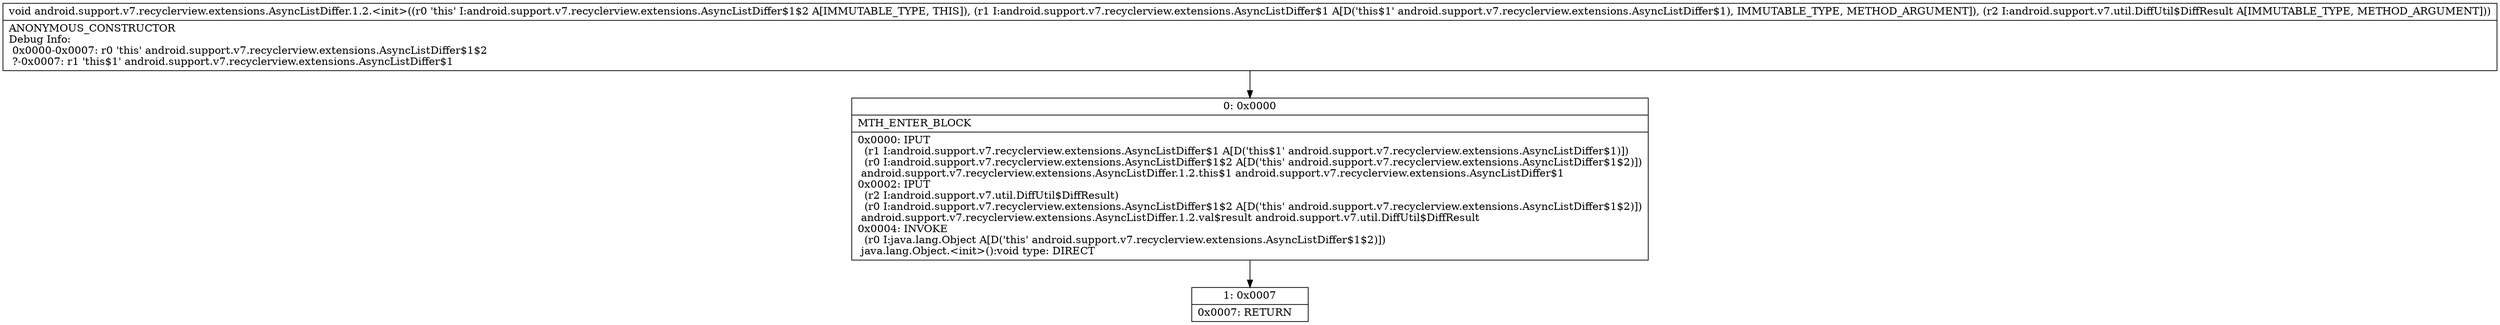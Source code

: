 digraph "CFG forandroid.support.v7.recyclerview.extensions.AsyncListDiffer.1.2.\<init\>(Landroid\/support\/v7\/recyclerview\/extensions\/AsyncListDiffer$1;Landroid\/support\/v7\/util\/DiffUtil$DiffResult;)V" {
Node_0 [shape=record,label="{0\:\ 0x0000|MTH_ENTER_BLOCK\l|0x0000: IPUT  \l  (r1 I:android.support.v7.recyclerview.extensions.AsyncListDiffer$1 A[D('this$1' android.support.v7.recyclerview.extensions.AsyncListDiffer$1)])\l  (r0 I:android.support.v7.recyclerview.extensions.AsyncListDiffer$1$2 A[D('this' android.support.v7.recyclerview.extensions.AsyncListDiffer$1$2)])\l android.support.v7.recyclerview.extensions.AsyncListDiffer.1.2.this$1 android.support.v7.recyclerview.extensions.AsyncListDiffer$1 \l0x0002: IPUT  \l  (r2 I:android.support.v7.util.DiffUtil$DiffResult)\l  (r0 I:android.support.v7.recyclerview.extensions.AsyncListDiffer$1$2 A[D('this' android.support.v7.recyclerview.extensions.AsyncListDiffer$1$2)])\l android.support.v7.recyclerview.extensions.AsyncListDiffer.1.2.val$result android.support.v7.util.DiffUtil$DiffResult \l0x0004: INVOKE  \l  (r0 I:java.lang.Object A[D('this' android.support.v7.recyclerview.extensions.AsyncListDiffer$1$2)])\l java.lang.Object.\<init\>():void type: DIRECT \l}"];
Node_1 [shape=record,label="{1\:\ 0x0007|0x0007: RETURN   \l}"];
MethodNode[shape=record,label="{void android.support.v7.recyclerview.extensions.AsyncListDiffer.1.2.\<init\>((r0 'this' I:android.support.v7.recyclerview.extensions.AsyncListDiffer$1$2 A[IMMUTABLE_TYPE, THIS]), (r1 I:android.support.v7.recyclerview.extensions.AsyncListDiffer$1 A[D('this$1' android.support.v7.recyclerview.extensions.AsyncListDiffer$1), IMMUTABLE_TYPE, METHOD_ARGUMENT]), (r2 I:android.support.v7.util.DiffUtil$DiffResult A[IMMUTABLE_TYPE, METHOD_ARGUMENT]))  | ANONYMOUS_CONSTRUCTOR\lDebug Info:\l  0x0000\-0x0007: r0 'this' android.support.v7.recyclerview.extensions.AsyncListDiffer$1$2\l  ?\-0x0007: r1 'this$1' android.support.v7.recyclerview.extensions.AsyncListDiffer$1\l}"];
MethodNode -> Node_0;
Node_0 -> Node_1;
}

